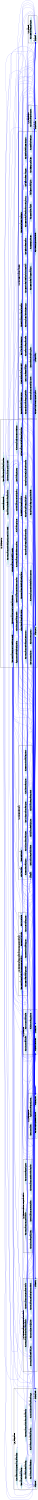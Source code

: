 /* ------------------------------------------------------------ */
/* created with bunch v3 */
/* Objective Function value = 1.617511520737328*/
/* ------------------------------------------------------------ */

digraph G {
size= "10,10";
rotate = 90;
subgraph cluster0 {
label = "(SS-L3):helper_EventFilter_create";
color = black;
style = bold;

"helper_EventFilter_createComponent"[label="helper_EventFilter_createComponent",shape=ellipse,color=lightblue,fontcolor=black,style=filled];
"package_core"[label="package_core",shape=ellipse,color=lightblue,fontcolor=black,style=filled];
"helper_EventFilter_create"[label="helper_EventFilter_create",shape=ellipse,color=lightblue,fontcolor=black,style=filled];
"helper_Commons_createBasicComponent"[label="helper_Commons_createBasicComponent",shape=ellipse,color=lightblue,fontcolor=black,style=filled];
"helper_Commons_createOperationProvidedRole"[label="helper_Commons_createOperationProvidedRole",shape=ellipse,color=lightblue,fontcolor=black,style=filled];
"helper_SinkCommunication_createComponent"[label="helper_SinkCommunication_createComponent",shape=ellipse,color=lightblue,fontcolor=black,style=filled];
"helper_SourceCommunication_createComponent"[label="helper_SourceCommunication_createComponent",shape=ellipse,color=lightblue,fontcolor=black,style=filled];
"helper_SinkPort_createComponent"[label="helper_SinkPort_createComponent",shape=ellipse,color=lightblue,fontcolor=black,style=filled];
"helper_SinkPort_create"[label="helper_SinkPort_create",shape=ellipse,color=lightblue,fontcolor=black,style=filled];
"helper_Commons_createOperationRequiredRole"[label="helper_Commons_createOperationRequiredRole",shape=ellipse,color=lightblue,fontcolor=black,style=filled];
"helper_EventDistribution_addSinkRequiredRole"[label="helper_EventDistribution_addSinkRequiredRole",shape=ellipse,color=lightblue,fontcolor=black,style=filled];
}
subgraph cluster1 {
label = "(SS-L3):package_composition";
color = black;
style = bold;

"helper_Commons_connect"[label="helper_Commons_connect",shape=ellipse,color=lightblue,fontcolor=black,style=filled];
"mapping_Commons_createAssemblyContext3"[label="mapping_Commons_createAssemblyContext3",shape=ellipse,color=lightblue,fontcolor=black,style=filled];
"package_composition"[label="package_composition",shape=ellipse,color=lightblue,fontcolor=black,style=filled];
"helper_Commons_getUniqueElementNameSuffix"[label="helper_Commons_getUniqueElementNameSuffix",shape=ellipse,color=lightblue,fontcolor=black,style=filled];
}
subgraph cluster2 {
label = "(SS-L3):package_repository";
color = black;
style = bold;

"entry_events2ClassicPCM_main"[label="entry_events2ClassicPCM_main",shape=ellipse,color=lightblue,fontcolor=black,style=filled];
"helper_events2ClassicPCM_removeEventModelElements"[label="helper_events2ClassicPCM_removeEventModelElements",shape=ellipse,color=lightblue,fontcolor=black,style=filled];
"helper_events2ClassicPCM_Finder_findAllEventChannelAllocations"[label="helper_events2ClassicPCM_Finder_findAllEventChannelAllocations",shape=ellipse,color=lightblue,fontcolor=black,style=filled];
"helper_events2ClassicPCM_Finder_findResourceContainer2"[label="helper_events2ClassicPCM_Finder_findResourceContainer2",shape=ellipse,color=lightblue,fontcolor=black,style=filled];
"helper_events2ClassicPCM_Finder_findAllAssemblyContextsWithSourceRoles"[label="helper_events2ClassicPCM_Finder_findAllAssemblyContextsWithSourceRoles",shape=ellipse,color=lightblue,fontcolor=black,style=filled];
"helper_events2ClassicPCM_Finder_findAllSourceRoles2"[label="helper_events2ClassicPCM_Finder_findAllSourceRoles2",shape=ellipse,color=lightblue,fontcolor=black,style=filled];
"helper_OperationSignatureRegistry_findOperationInterface2"[label="helper_OperationSignatureRegistry_findOperationInterface2",shape=ellipse,color=lightblue,fontcolor=black,style=filled];
"helper_OperationSignatureRegistry_findOperationInterface"[label="helper_OperationSignatureRegistry_findOperationInterface",shape=ellipse,color=lightblue,fontcolor=black,style=filled];
"helper_OperationSignatureRegistry_getCombinedIdentifier"[label="helper_OperationSignatureRegistry_getCombinedIdentifier",shape=ellipse,color=lightblue,fontcolor=black,style=filled];
"helper_Sink_connectComponent2"[label="helper_Sink_connectComponent2",shape=ellipse,color=lightblue,fontcolor=black,style=filled];
"helper_Sink_adoptAndConnect2"[label="helper_Sink_adoptAndConnect2",shape=ellipse,color=lightblue,fontcolor=black,style=filled];
"mapping_Sink_createSinkOperationProvidedRole"[label="mapping_Sink_createSinkOperationProvidedRole",shape=ellipse,color=lightblue,fontcolor=black,style=filled];
"helper_OperationSignatureRegistry_findSignature"[label="helper_OperationSignatureRegistry_findSignature",shape=ellipse,color=lightblue,fontcolor=black,style=filled];
"helper_SEFFUtil_switchToOperationSignature"[label="helper_SEFFUtil_switchToOperationSignature",shape=ellipse,color=lightblue,fontcolor=black,style=filled];
"helper_Sink_adoptAndConnect"[label="helper_Sink_adoptAndConnect",shape=ellipse,color=lightblue,fontcolor=black,style=filled];
"helper_Sink_connectComponent"[label="helper_Sink_connectComponent",shape=ellipse,color=lightblue,fontcolor=black,style=filled];
"helper_events2ClassicPCM_processSourceRoleChannelConnection"[label="helper_events2ClassicPCM_processSourceRoleChannelConnection",shape=ellipse,color=lightblue,fontcolor=black,style=filled];
"package_repository"[label="package_repository",shape=ellipse,color=lightblue,fontcolor=black,style=filled];
"mapping_Commons_createOperationRequiredRole2"[label="mapping_Commons_createOperationRequiredRole2",shape=ellipse,color=lightblue,fontcolor=black,style=filled];
"helper_events2ClassicPCM_processSourceRole"[label="helper_events2ClassicPCM_processSourceRole",shape=ellipse,color=lightblue,fontcolor=black,style=filled];
"helper_events2ClassicPCM_Finder_findAssemblyEventConnectors"[label="helper_events2ClassicPCM_Finder_findAssemblyEventConnectors",shape=ellipse,color=lightblue,fontcolor=black,style=filled];
"helper_events2ClassicPCM_Finder_findEventChannelSourceConnectors"[label="helper_events2ClassicPCM_Finder_findEventChannelSourceConnectors",shape=ellipse,color=lightblue,fontcolor=black,style=filled];
"helper_events2ClassicPCM_Finder_findResourceContainer"[label="helper_events2ClassicPCM_Finder_findResourceContainer",shape=ellipse,color=lightblue,fontcolor=black,style=filled];
"helper_events2ClassicPCM_Finder_findAllAssemblyAllocations"[label="helper_events2ClassicPCM_Finder_findAllAssemblyAllocations",shape=ellipse,color=lightblue,fontcolor=black,style=filled];
"helper_VariableUtil_completeVariableCharacterizations"[label="helper_VariableUtil_completeVariableCharacterizations",shape=ellipse,color=lightblue,fontcolor=black,style=filled];
"helper_VariableUtil_createDefaultVariableCharacterisation"[label="helper_VariableUtil_createDefaultVariableCharacterisation",shape=ellipse,color=lightblue,fontcolor=black,style=filled];
"helper_Commons_getOperationRequiredRole"[label="helper_Commons_getOperationRequiredRole",shape=ellipse,color=lightblue,fontcolor=black,style=filled];
"helper_events2ClassicPCM_processSourceRoleDirectConnection"[label="helper_events2ClassicPCM_processSourceRoleDirectConnection",shape=ellipse,color=lightblue,fontcolor=black,style=filled];
"helper_events2ClassicPCM_Finder_findAllocation2"[label="helper_events2ClassicPCM_Finder_findAllocation2",shape=ellipse,color=lightblue,fontcolor=black,style=filled];
}
subgraph cluster3 {
label = "(SS-L3):package_seff";
color = black;
style = bold;

"helper_SEFFUtil_createEmptyBranchAction"[label="helper_SEFFUtil_createEmptyBranchAction",shape=ellipse,color=lightblue,fontcolor=black,style=filled];
"package_seff"[label="package_seff",shape=ellipse,color=lightblue,fontcolor=black,style=filled];
}
subgraph cluster4 {
label = "(SS-L3):helper_events2ClassicPCM_setupCentralMiddleware";
color = black;
style = bold;

"helper_Commons_createAssemblyContext2"[label="helper_Commons_createAssemblyContext2",shape=ellipse,color=lightblue,fontcolor=black,style=filled];
"helper_Commons_createAssemblyContext"[label="helper_Commons_createAssemblyContext",shape=ellipse,color=lightblue,fontcolor=black,style=filled];
"helper_events2ClassicPCM_setupCentralMiddleware"[label="helper_events2ClassicPCM_setupCentralMiddleware",shape=ellipse,color=lightblue,fontcolor=black,style=filled];
"helper_events2ClassicPCM_Finder_findAllocation"[label="helper_events2ClassicPCM_Finder_findAllocation",shape=ellipse,color=lightblue,fontcolor=black,style=filled];
"helper_events2ClassicPCM_Finder_findMiddlewareContainer"[label="helper_events2ClassicPCM_Finder_findMiddlewareContainer",shape=ellipse,color=lightblue,fontcolor=black,style=filled];
}
subgraph cluster5 {
label = "(SS-L3):helper_SEFFUtil_createForwardingSEFF";
color = black;
style = bold;

"helper_EventChannelMiddlewareRegistry_find"[label="helper_EventChannelMiddlewareRegistry_find",shape=ellipse,color=lightblue,fontcolor=black,style=filled];
"helper_EventChannelMiddlewareRegistry_register"[label="helper_EventChannelMiddlewareRegistry_register",shape=ellipse,color=lightblue,fontcolor=black,style=filled];
"helper_EventChannelMiddlewareRegistry_getIdentifier"[label="helper_EventChannelMiddlewareRegistry_getIdentifier",shape=ellipse,color=lightblue,fontcolor=black,style=filled];
"helper_events2ClassicPCM_Finder_findAllSourceRoles"[label="helper_events2ClassicPCM_Finder_findAllSourceRoles",shape=ellipse,color=lightblue,fontcolor=black,style=filled];
"helper_events2ClassicPCM_Finder_findAllEventGroups"[label="helper_events2ClassicPCM_Finder_findAllEventGroups",shape=ellipse,color=lightblue,fontcolor=black,style=filled];
"helper_SEFFUtil_createForwardingExternalCallAction"[label="helper_SEFFUtil_createForwardingExternalCallAction",shape=ellipse,color=lightblue,fontcolor=black,style=filled];
"helper_SEFFUtil_createForkBehaviour"[label="helper_SEFFUtil_createForkBehaviour",shape=ellipse,color=lightblue,fontcolor=black,style=filled];
"helper_InterfaceUtil_createOperationInterface"[label="helper_InterfaceUtil_createOperationInterface",shape=ellipse,color=lightblue,fontcolor=black,style=filled];
"helper_events2ClassicPCM_createOperationInterfaces"[label="helper_events2ClassicPCM_createOperationInterfaces",shape=ellipse,color=lightblue,fontcolor=black,style=filled];
"helper_InterfaceUtil_createOperationSignature"[label="helper_InterfaceUtil_createOperationSignature",shape=ellipse,color=lightblue,fontcolor=black,style=filled];
"package_reliability"[label="package_reliability",shape=ellipse,color=lightblue,fontcolor=black,style=filled];
"helper_OperationSignatureRegistry_registerSignature"[label="helper_OperationSignatureRegistry_registerSignature",shape=ellipse,color=lightblue,fontcolor=black,style=filled];
"helper_SEFFRegistry_findSEFF"[label="helper_SEFFRegistry_findSEFF",shape=ellipse,color=lightblue,fontcolor=black,style=filled];
"helper_SEFFRegistry_getCombinedIdentifier"[label="helper_SEFFRegistry_getCombinedIdentifier",shape=ellipse,color=lightblue,fontcolor=black,style=filled];
"helper_SEFFUtil_createBasicSEFFWithForkAction"[label="helper_SEFFUtil_createBasicSEFFWithForkAction",shape=ellipse,color=lightblue,fontcolor=black,style=filled];
"helper_SEFFUtil_createForkAction"[label="helper_SEFFUtil_createForkAction",shape=ellipse,color=lightblue,fontcolor=black,style=filled];
"helper_Source_transformEmitEventActions"[label="helper_Source_transformEmitEventActions",shape=ellipse,color=lightblue,fontcolor=black,style=filled];
"helper_Source_createExternalCallAction"[label="helper_Source_createExternalCallAction",shape=ellipse,color=lightblue,fontcolor=black,style=filled];
"helper_SEFFUtil_createGuardedBranchTransitionWithOnlyStartToStop"[label="helper_SEFFUtil_createGuardedBranchTransitionWithOnlyStartToStop",shape=ellipse,color=lightblue,fontcolor=black,style=filled];
"helper_SEFFUtil_createSEFFWithBranchAction"[label="helper_SEFFUtil_createSEFFWithBranchAction",shape=ellipse,color=lightblue,fontcolor=black,style=filled];
"helper_SEFFUtil_createStopAction"[label="helper_SEFFUtil_createStopAction",shape=ellipse,color=lightblue,fontcolor=black,style=filled];
"helper_SEFFUtil_createGuardedBranchTransitionWithExternalCall"[label="helper_SEFFUtil_createGuardedBranchTransitionWithExternalCall",shape=ellipse,color=lightblue,fontcolor=black,style=filled];
"helper_SEFFUtil_createStartAction"[label="helper_SEFFUtil_createStartAction",shape=ellipse,color=lightblue,fontcolor=black,style=filled];
"helper_SEFFUtil_createForwardingSEFF"[label="helper_SEFFUtil_createForwardingSEFF",shape=ellipse,color=lightblue,fontcolor=black,style=filled];
"helper_SEFFRegistry_registerSEFF"[label="helper_SEFFRegistry_registerSEFF",shape=ellipse,color=lightblue,fontcolor=black,style=filled];
}
subgraph cluster6 {
label = "(SS-L3):package_allocation";
color = black;
style = bold;

"helper_Commons_createAllocationContext"[label="helper_Commons_createAllocationContext",shape=ellipse,color=lightblue,fontcolor=black,style=filled];
"package_allocation"[label="package_allocation",shape=ellipse,color=lightblue,fontcolor=black,style=filled];
}
subgraph cluster7 {
label = "(SS-L3):helper_events2ClassicPCM_setupEventChannelMiddleware";
color = black;
style = bold;

"helper_events2ClassicPCM_Transformation_weaveInMiddleware"[label="helper_events2ClassicPCM_Transformation_weaveInMiddleware",shape=ellipse,color=lightblue,fontcolor=black,style=filled];
"helper_Commons_getProvidingComponent"[label="helper_Commons_getProvidingComponent",shape=ellipse,color=lightblue,fontcolor=black,style=filled];
"package_entity"[label="package_entity",shape=ellipse,color=lightblue,fontcolor=black,style=filled];
"helper_events2ClassicPCM_setupEventChannelMiddleware"[label="helper_events2ClassicPCM_setupEventChannelMiddleware",shape=ellipse,color=lightblue,fontcolor=black,style=filled];
"helper_events2ClassicPCM_Finder_findSystem"[label="helper_events2ClassicPCM_Finder_findSystem",shape=ellipse,color=lightblue,fontcolor=black,style=filled];
"helper_events2ClassicPCM_Finder_findOperationProvidedRole"[label="helper_events2ClassicPCM_Finder_findOperationProvidedRole",shape=ellipse,color=lightblue,fontcolor=black,style=filled];
}
subgraph cluster8 {
label = "(SS-L3):package_parameter";
color = black;
style = bold;

"helper_events2ClassicPCM_Transformation_createVariableUsage"[label="helper_events2ClassicPCM_Transformation_createVariableUsage",shape=ellipse,color=lightblue,fontcolor=black,style=filled];
"helper_Commons_getListOfVariableCharacterisationTypes"[label="helper_Commons_getListOfVariableCharacterisationTypes",shape=ellipse,color=lightblue,fontcolor=black,style=filled];
"helper_VariableUtil_createVariableUsage2"[label="helper_VariableUtil_createVariableUsage2",shape=ellipse,color=lightblue,fontcolor=black,style=filled];
"package_parameter"[label="package_parameter",shape=ellipse,color=lightblue,fontcolor=black,style=filled];
"helper_VariableUtil_createVariableCharacterisation"[label="helper_VariableUtil_createVariableCharacterisation",shape=ellipse,color=lightblue,fontcolor=black,style=filled];
"helper_VariableUtil_buildCompleteForwardingVariableUsageSet"[label="helper_VariableUtil_buildCompleteForwardingVariableUsageSet",shape=ellipse,color=lightblue,fontcolor=black,style=filled];
"helper_VariableUtil_createVariableUsage"[label="helper_VariableUtil_createVariableUsage",shape=ellipse,color=lightblue,fontcolor=black,style=filled];
"helper_VariableUtil_createVariableReference"[label="helper_VariableUtil_createVariableReference",shape=ellipse,color=lightblue,fontcolor=black,style=filled];
"package_stoex"[label="package_stoex",shape=ellipse,color=lightblue,fontcolor=black,style=filled];
}
subgraph cluster9 {
label = "(SS-L3):helper_events2ClassicPCM_Transformation_connectComponentToMiddleware";
color = black;
style = bold;

"helper_SEFFUtil_addExternalCallActionToSeff"[label="helper_SEFFUtil_addExternalCallActionToSeff",shape=ellipse,color=lightblue,fontcolor=black,style=filled];
"helper_events2ClassicPCM_Transformation_connectComponentToMiddleware"[label="helper_events2ClassicPCM_Transformation_connectComponentToMiddleware",shape=ellipse,color=lightblue,fontcolor=black,style=filled];
"helper_SourcePort_create"[label="helper_SourcePort_create",shape=ellipse,color=lightblue,fontcolor=black,style=filled];
"helper_SourcePort_createComponent"[label="helper_SourcePort_createComponent",shape=ellipse,color=lightblue,fontcolor=black,style=filled];
"helper_EventDistribution_create"[label="helper_EventDistribution_create",shape=ellipse,color=lightblue,fontcolor=black,style=filled];
"helper_EventDistribution_createComponent"[label="helper_EventDistribution_createComponent",shape=ellipse,color=lightblue,fontcolor=black,style=filled];
}
subgraph cluster10 {
label = "(SS-L3):package_system";
color = black;
style = bold;

"helper_SinkCommunication_create"[label="helper_SinkCommunication_create",shape=ellipse,color=lightblue,fontcolor=black,style=filled];
"package_system"[label="package_system",shape=ellipse,color=lightblue,fontcolor=black,style=filled];
"package_resourceenvironment"[label="package_resourceenvironment",shape=ellipse,color=lightblue,fontcolor=black,style=filled];
"helper_SourceCommunication_create"[label="helper_SourceCommunication_create",shape=ellipse,color=lightblue,fontcolor=black,style=filled];
"helper_Commons_deployAndConnect"[label="helper_Commons_deployAndConnect",shape=ellipse,color=lightblue,fontcolor=black,style=filled];
}
"helper_EventFilter_create" -> "package_core" [color=blue,font=6];
"helper_EventFilter_create" -> "helper_EventFilter_createComponent" [color=blue,font=6];
"helper_EventFilter_create" -> "package_repository" [color=blue,font=6];
"helper_EventFilter_create" -> "package_composition" [color=blue,font=6];
"helper_EventFilter_create" -> "package_allocation" [color=blue,font=6];
"helper_EventFilter_create" -> "package_system" [color=blue,font=6];
"helper_EventFilter_create" -> "package_resourceenvironment" [color=blue,font=6];
"helper_EventFilter_create" -> "helper_Commons_deployAndConnect" [color=blue,font=6];
"helper_EventDistribution_addSinkRequiredRole" -> "package_seff" [color=blue,font=6];
"helper_EventDistribution_addSinkRequiredRole" -> "helper_Commons_createOperationRequiredRole" [color=blue,font=6];
"helper_EventDistribution_addSinkRequiredRole" -> "helper_Commons_getUniqueElementNameSuffix" [color=blue,font=6];
"helper_EventDistribution_addSinkRequiredRole" -> "helper_SEFFUtil_createForkBehaviour" [color=blue,font=6];
"helper_EventDistribution_addSinkRequiredRole" -> "package_composition" [color=blue,font=6];
"helper_EventDistribution_addSinkRequiredRole" -> "package_repository" [color=blue,font=6];
"helper_events2ClassicPCM_Finder_findResourceContainer2" -> "package_composition" [color=blue,font=6];
"helper_events2ClassicPCM_Finder_findResourceContainer2" -> "package_allocation" [color=blue,font=6];
"helper_events2ClassicPCM_Finder_findResourceContainer2" -> "package_resourceenvironment" [color=blue,font=6];
"helper_events2ClassicPCM_Finder_findResourceContainer2" -> "helper_events2ClassicPCM_Finder_findAllEventChannelAllocations" [color=blue,font=6];
"helper_Commons_createAssemblyContext" -> "package_repository" [color=blue,font=6];
"helper_Commons_createAssemblyContext" -> "package_composition" [color=blue,font=6];
"helper_Commons_createAssemblyContext" -> "package_allocation" [color=blue,font=6];
"helper_Commons_createAssemblyContext" -> "package_system" [color=blue,font=6];
"helper_Commons_createAssemblyContext" -> "helper_Commons_createAssemblyContext2" [color=blue,font=6];
"helper_Commons_createAssemblyContext" -> "package_resourceenvironment" [color=blue,font=6];
"helper_Commons_createAssemblyContext" -> "package_parameter" [color=blue,font=6];
"helper_SEFFUtil_createSEFFWithBranchAction" -> "package_seff" [color=blue,font=6];
"helper_SEFFUtil_createSEFFWithBranchAction" -> "helper_SEFFUtil_createStopAction" [color=blue,font=6];
"helper_SEFFUtil_createSEFFWithBranchAction" -> "package_core" [color=blue,font=6];
"helper_SEFFUtil_createSEFFWithBranchAction" -> "helper_SEFFUtil_createGuardedBranchTransitionWithExternalCall" [color=blue,font=6];
"helper_SEFFUtil_createSEFFWithBranchAction" -> "package_repository" [color=blue,font=6];
"helper_SEFFUtil_createSEFFWithBranchAction" -> "helper_SEFFUtil_createStartAction" [color=blue,font=6];
"helper_SEFFUtil_createSEFFWithBranchAction" -> "helper_SEFFUtil_createEmptyBranchAction" [color=blue,font=6];
"helper_SEFFUtil_createSEFFWithBranchAction" -> "helper_SEFFUtil_createGuardedBranchTransitionWithOnlyStartToStop" [color=blue,font=6];
"helper_SEFFUtil_createSEFFWithBranchAction" -> "helper_SEFFRegistry_registerSEFF" [color=blue,font=6];
"helper_events2ClassicPCM_setupCentralMiddleware" -> "package_resourceenvironment" [color=blue,font=6];
"helper_events2ClassicPCM_setupCentralMiddleware" -> "helper_events2ClassicPCM_Finder_findMiddlewareContainer" [color=blue,font=6];
"helper_events2ClassicPCM_setupCentralMiddleware" -> "package_allocation" [color=blue,font=6];
"helper_events2ClassicPCM_setupCentralMiddleware" -> "helper_Commons_getProvidingComponent" [color=blue,font=6];
"helper_events2ClassicPCM_setupCentralMiddleware" -> "helper_Commons_createAssemblyContext2" [color=blue,font=6];
"helper_events2ClassicPCM_setupCentralMiddleware" -> "package_system" [color=blue,font=6];
"helper_events2ClassicPCM_setupCentralMiddleware" -> "package_repository" [color=blue,font=6];
"helper_events2ClassicPCM_setupCentralMiddleware" -> "helper_events2ClassicPCM_Finder_findSystem" [color=blue,font=6];
"helper_events2ClassicPCM_setupCentralMiddleware" -> "package_composition" [color=blue,font=6];
"helper_events2ClassicPCM_setupCentralMiddleware" -> "helper_events2ClassicPCM_Finder_findOperationProvidedRole" [color=blue,font=6];
"helper_events2ClassicPCM_setupCentralMiddleware" -> "helper_events2ClassicPCM_Finder_findAllocation" [color=blue,font=6];
"helper_events2ClassicPCM_setupEventChannelMiddleware" -> "package_resourceenvironment" [color=blue,font=6];
"helper_events2ClassicPCM_setupEventChannelMiddleware" -> "package_allocation" [color=blue,font=6];
"helper_events2ClassicPCM_setupEventChannelMiddleware" -> "helper_Commons_getProvidingComponent" [color=blue,font=6];
"helper_events2ClassicPCM_setupEventChannelMiddleware" -> "helper_Commons_createAssemblyContext2" [color=blue,font=6];
"helper_events2ClassicPCM_setupEventChannelMiddleware" -> "package_system" [color=blue,font=6];
"helper_events2ClassicPCM_setupEventChannelMiddleware" -> "package_repository" [color=blue,font=6];
"helper_events2ClassicPCM_setupEventChannelMiddleware" -> "helper_events2ClassicPCM_Finder_findSystem" [color=blue,font=6];
"helper_events2ClassicPCM_setupEventChannelMiddleware" -> "helper_events2ClassicPCM_Finder_findOperationProvidedRole" [color=blue,font=6];
"helper_events2ClassicPCM_setupEventChannelMiddleware" -> "package_composition" [color=blue,font=6];
"helper_events2ClassicPCM_setupEventChannelMiddleware" -> "helper_EventChannelMiddlewareRegistry_register" [color=blue,font=6];
"helper_events2ClassicPCM_setupEventChannelMiddleware" -> "helper_events2ClassicPCM_Finder_findAllocation" [color=blue,font=6];
"helper_Commons_getOperationRequiredRole" -> "package_repository" [color=blue,font=6];
"helper_Commons_getOperationRequiredRole" -> "package_composition" [color=blue,font=6];
"helper_SEFFRegistry_getCombinedIdentifier" -> "package_repository" [color=blue,font=6];
"helper_events2ClassicPCM_Finder_findAssemblyEventConnectors" -> "package_composition" [color=blue,font=6];
"helper_events2ClassicPCM_Finder_findAssemblyEventConnectors" -> "package_repository" [color=blue,font=6];
"helper_events2ClassicPCM_Finder_findAssemblyEventConnectors" -> "package_allocation" [color=blue,font=6];
"helper_events2ClassicPCM_Finder_findAssemblyEventConnectors" -> "package_system" [color=blue,font=6];
"helper_events2ClassicPCM_Finder_findMiddlewareContainer" -> "package_allocation" [color=blue,font=6];
"helper_events2ClassicPCM_Finder_findMiddlewareContainer" -> "package_resourceenvironment" [color=blue,font=6];
"helper_events2ClassicPCM_Finder_findAllocation2" -> "package_composition" [color=blue,font=6];
"helper_events2ClassicPCM_Finder_findAllocation2" -> "package_allocation" [color=blue,font=6];
"helper_SinkPort_create" -> "package_repository" [color=blue,font=6];
"helper_SinkPort_create" -> "package_composition" [color=blue,font=6];
"helper_SinkPort_create" -> "package_allocation" [color=blue,font=6];
"helper_SinkPort_create" -> "package_system" [color=blue,font=6];
"helper_SinkPort_create" -> "package_resourceenvironment" [color=blue,font=6];
"helper_SinkPort_create" -> "helper_SinkPort_createComponent" [color=blue,font=6];
"helper_SinkPort_create" -> "helper_Commons_deployAndConnect" [color=blue,font=6];
"helper_events2ClassicPCM_Transformation_createVariableUsage" -> "helper_Commons_getListOfVariableCharacterisationTypes" [color=blue,font=6];
"helper_events2ClassicPCM_Transformation_createVariableUsage" -> "package_seff" [color=blue,font=6];
"helper_events2ClassicPCM_Transformation_createVariableUsage" -> "package_repository" [color=blue,font=6];
"helper_events2ClassicPCM_Transformation_createVariableUsage" -> "helper_VariableUtil_createVariableCharacterisation" [color=blue,font=6];
"helper_events2ClassicPCM_Transformation_createVariableUsage" -> "helper_VariableUtil_createVariableReference" [color=blue,font=6];
"helper_events2ClassicPCM_Transformation_createVariableUsage" -> "package_stoex" [color=blue,font=6];
"helper_events2ClassicPCM_Transformation_createVariableUsage" -> "package_parameter" [color=blue,font=6];
"mapping_Sink_createSinkOperationProvidedRole" -> "helper_Commons_getUniqueElementNameSuffix" [color=blue,font=6];
"mapping_Sink_createSinkOperationProvidedRole" -> "package_repository" [color=blue,font=6];
"mapping_Sink_createSinkOperationProvidedRole" -> "package_entity" [color=blue,font=6];
"helper_SourcePort_create" -> "helper_SourcePort_createComponent" [color=blue,font=6];
"helper_SourcePort_create" -> "package_repository" [color=blue,font=6];
"helper_SourcePort_create" -> "package_composition" [color=blue,font=6];
"helper_SourcePort_create" -> "package_allocation" [color=blue,font=6];
"helper_SourcePort_create" -> "package_system" [color=blue,font=6];
"helper_SourcePort_create" -> "package_resourceenvironment" [color=blue,font=6];
"helper_SourcePort_create" -> "helper_Commons_deployAndConnect" [color=blue,font=6];
"helper_SEFFRegistry_registerSEFF" -> "package_seff" [color=blue,font=6];
"helper_SEFFRegistry_registerSEFF" -> "package_repository" [color=blue,font=6];
"helper_SEFFRegistry_registerSEFF" -> "helper_SEFFRegistry_getCombinedIdentifier" [color=blue,font=6];
"helper_Commons_createOperationRequiredRole" -> "package_repository" [color=blue,font=6];
"helper_Commons_createOperationRequiredRole" -> "package_entity" [color=blue,font=6];
"helper_VariableUtil_completeVariableCharacterizations" -> "helper_Commons_getListOfVariableCharacterisationTypes" [color=blue,font=6];
"helper_VariableUtil_completeVariableCharacterizations" -> "helper_VariableUtil_createDefaultVariableCharacterisation" [color=blue,font=6];
"helper_VariableUtil_completeVariableCharacterizations" -> "package_parameter" [color=blue,font=6];
"helper_Sink_connectComponent" -> "helper_Commons_getUniqueElementNameSuffix" [color=blue,font=6];
"helper_Sink_connectComponent" -> "package_composition" [color=blue,font=6];
"helper_Sink_connectComponent" -> "package_repository" [color=blue,font=6];
"helper_Sink_connectComponent" -> "package_system" [color=blue,font=6];
"helper_OperationSignatureRegistry_registerSignature" -> "helper_OperationSignatureRegistry_getCombinedIdentifier" [color=blue,font=6];
"helper_OperationSignatureRegistry_registerSignature" -> "package_repository" [color=blue,font=6];
"helper_VariableUtil_buildCompleteForwardingVariableUsageSet" -> "helper_VariableUtil_createVariableUsage" [color=blue,font=6];
"helper_VariableUtil_buildCompleteForwardingVariableUsageSet" -> "package_repository" [color=blue,font=6];
"helper_VariableUtil_buildCompleteForwardingVariableUsageSet" -> "package_parameter" [color=blue,font=6];
"helper_events2ClassicPCM_Finder_findAllEventChannelAllocations" -> "package_composition" [color=blue,font=6];
"helper_events2ClassicPCM_Finder_findAllEventChannelAllocations" -> "package_allocation" [color=blue,font=6];
"helper_OperationSignatureRegistry_getCombinedIdentifier" -> "package_repository" [color=blue,font=6];
"helper_EventDistribution_create" -> "package_repository" [color=blue,font=6];
"helper_EventDistribution_create" -> "package_composition" [color=blue,font=6];
"helper_EventDistribution_create" -> "package_allocation" [color=blue,font=6];
"helper_EventDistribution_create" -> "package_system" [color=blue,font=6];
"helper_EventDistribution_create" -> "helper_EventDistribution_createComponent" [color=blue,font=6];
"helper_EventDistribution_create" -> "package_resourceenvironment" [color=blue,font=6];
"helper_EventDistribution_create" -> "helper_Commons_deployAndConnect" [color=blue,font=6];
"helper_Sink_adoptAndConnect2" -> "mapping_Sink_createSinkOperationProvidedRole" [color=blue,font=6];
"helper_Sink_adoptAndConnect2" -> "package_seff" [color=blue,font=6];
"helper_Sink_adoptAndConnect2" -> "helper_Sink_connectComponent2" [color=blue,font=6];
"helper_Sink_adoptAndConnect2" -> "package_repository" [color=blue,font=6];
"helper_Sink_adoptAndConnect2" -> "package_composition" [color=blue,font=6];
"helper_Sink_adoptAndConnect2" -> "package_system" [color=blue,font=6];
"helper_Sink_adoptAndConnect2" -> "helper_OperationSignatureRegistry_findOperationInterface2" [color=blue,font=6];
"helper_Sink_adoptAndConnect2" -> "helper_SEFFUtil_switchToOperationSignature" [color=blue,font=6];
"helper_events2ClassicPCM_Finder_findSystem" -> "package_system" [color=blue,font=6];
"helper_events2ClassicPCM_Finder_findSystem" -> "package_allocation" [color=blue,font=6];
"helper_OperationSignatureRegistry_findOperationInterface2" -> "helper_OperationSignatureRegistry_getCombinedIdentifier" [color=blue,font=6];
"helper_OperationSignatureRegistry_findOperationInterface2" -> "package_repository" [color=blue,font=6];
"helper_EventFilter_createComponent" -> "helper_Commons_createBasicComponent" [color=blue,font=6];
"helper_EventFilter_createComponent" -> "helper_Commons_createOperationRequiredRole" [color=blue,font=6];
"helper_EventFilter_createComponent" -> "package_seff" [color=blue,font=6];
"helper_EventFilter_createComponent" -> "package_core" [color=blue,font=6];
"helper_EventFilter_createComponent" -> "helper_Commons_getUniqueElementNameSuffix" [color=blue,font=6];
"helper_EventFilter_createComponent" -> "package_repository" [color=blue,font=6];
"helper_EventFilter_createComponent" -> "helper_Commons_createOperationProvidedRole" [color=blue,font=6];
"helper_EventFilter_createComponent" -> "helper_SEFFUtil_createSEFFWithBranchAction" [color=blue,font=6];
"helper_VariableUtil_createVariableUsage2" -> "helper_Commons_getListOfVariableCharacterisationTypes" [color=blue,font=6];
"helper_VariableUtil_createVariableUsage2" -> "package_repository" [color=blue,font=6];
"helper_VariableUtil_createVariableUsage2" -> "helper_VariableUtil_createVariableCharacterisation" [color=blue,font=6];
"helper_VariableUtil_createVariableUsage2" -> "helper_VariableUtil_createVariableReference" [color=blue,font=6];
"helper_VariableUtil_createVariableUsage2" -> "package_stoex" [color=blue,font=6];
"helper_VariableUtil_createVariableUsage2" -> "package_parameter" [color=blue,font=6];
"helper_SEFFUtil_createStartAction" -> "package_seff" [color=blue,font=6];
"helper_InterfaceUtil_createOperationInterface" -> "package_repository" [color=blue,font=6];
"helper_InterfaceUtil_createOperationInterface" -> "helper_InterfaceUtil_createOperationSignature" [color=blue,font=6];
"helper_SourceCommunication_create" -> "package_repository" [color=blue,font=6];
"helper_SourceCommunication_create" -> "package_composition" [color=blue,font=6];
"helper_SourceCommunication_create" -> "package_allocation" [color=blue,font=6];
"helper_SourceCommunication_create" -> "package_system" [color=blue,font=6];
"helper_SourceCommunication_create" -> "package_resourceenvironment" [color=blue,font=6];
"helper_SourceCommunication_create" -> "helper_SourceCommunication_createComponent" [color=blue,font=6];
"helper_SourceCommunication_create" -> "helper_Commons_deployAndConnect" [color=blue,font=6];
"helper_SEFFUtil_createEmptyBranchAction" -> "package_seff" [color=blue,font=6];
"helper_events2ClassicPCM_Finder_findAllSourceRoles2" -> "package_repository" [color=blue,font=6];
"helper_events2ClassicPCM_Finder_findAllSourceRoles2" -> "package_composition" [color=blue,font=6];
"helper_events2ClassicPCM_processSourceRoleChannelConnection" -> "helper_OperationSignatureRegistry_findOperationInterface" [color=blue,font=6];
"helper_events2ClassicPCM_processSourceRoleChannelConnection" -> "mapping_Commons_createOperationRequiredRole2" [color=blue,font=6];
"helper_events2ClassicPCM_processSourceRoleChannelConnection" -> "package_system" [color=blue,font=6];
"helper_events2ClassicPCM_processSourceRoleChannelConnection" -> "package_seff" [color=blue,font=6];
"helper_events2ClassicPCM_processSourceRoleChannelConnection" -> "package_composition" [color=blue,font=6];
"helper_events2ClassicPCM_processSourceRoleChannelConnection" -> "package_core" [color=blue,font=6];
"helper_events2ClassicPCM_processSourceRoleChannelConnection" -> "helper_Sink_adoptAndConnect2" [color=blue,font=6];
"helper_events2ClassicPCM_processSourceRoleChannelConnection" -> "helper_SourcePort_create" [color=blue,font=6];
"helper_events2ClassicPCM_processSourceRoleChannelConnection" -> "helper_events2ClassicPCM_Finder_findResourceContainer2" [color=blue,font=6];
"helper_events2ClassicPCM_processSourceRoleChannelConnection" -> "helper_EventDistribution_create" [color=blue,font=6];
"helper_events2ClassicPCM_processSourceRoleChannelConnection" -> "helper_events2ClassicPCM_Finder_findAllocation2" [color=blue,font=6];
"helper_events2ClassicPCM_processSourceRoleChannelConnection" -> "helper_events2ClassicPCM_Transformation_weaveInMiddleware" [color=blue,font=6];
"helper_events2ClassicPCM_processSourceRoleChannelConnection" -> "helper_events2ClassicPCM_Finder_findResourceContainer" [color=blue,font=6];
"helper_events2ClassicPCM_processSourceRoleChannelConnection" -> "helper_EventChannelMiddlewareRegistry_find" [color=blue,font=6];
"helper_events2ClassicPCM_processSourceRoleChannelConnection" -> "helper_SinkPort_create" [color=blue,font=6];
"helper_events2ClassicPCM_processSourceRoleChannelConnection" -> "package_allocation" [color=blue,font=6];
"helper_events2ClassicPCM_processSourceRoleChannelConnection" -> "helper_EventFilter_create" [color=blue,font=6];
"helper_events2ClassicPCM_processSourceRoleChannelConnection" -> "helper_SinkCommunication_create" [color=blue,font=6];
"helper_events2ClassicPCM_processSourceRoleChannelConnection" -> "package_resourceenvironment" [color=blue,font=6];
"helper_events2ClassicPCM_processSourceRoleChannelConnection" -> "helper_Commons_getOperationRequiredRole" [color=blue,font=6];
"helper_events2ClassicPCM_processSourceRoleChannelConnection" -> "package_repository" [color=blue,font=6];
"helper_events2ClassicPCM_processSourceRoleChannelConnection" -> "helper_SourceCommunication_create" [color=blue,font=6];
"helper_events2ClassicPCM_processSourceRoleChannelConnection" -> "helper_EventDistribution_addSinkRequiredRole" [color=blue,font=6];
"helper_events2ClassicPCM_processSourceRoleChannelConnection" -> "helper_Source_transformEmitEventActions" [color=blue,font=6];
"helper_events2ClassicPCM_processSourceRoleChannelConnection" -> "helper_events2ClassicPCM_Finder_findSystem" [color=blue,font=6];
"helper_SEFFRegistry_findSEFF" -> "package_seff" [color=blue,font=6];
"helper_SEFFRegistry_findSEFF" -> "package_repository" [color=blue,font=6];
"helper_SEFFRegistry_findSEFF" -> "helper_SEFFRegistry_getCombinedIdentifier" [color=blue,font=6];
"helper_VariableUtil_createVariableUsage" -> "package_repository" [color=blue,font=6];
"helper_VariableUtil_createVariableUsage" -> "helper_VariableUtil_createVariableUsage2" [color=blue,font=6];
"helper_VariableUtil_createVariableUsage" -> "package_parameter" [color=blue,font=6];
"helper_EventChannelMiddlewareRegistry_getIdentifier" -> "package_composition" [color=blue,font=6];
"helper_events2ClassicPCM_Finder_findAllEventGroups" -> "helper_events2ClassicPCM_Finder_findAllSourceRoles" [color=blue,font=6];
"helper_events2ClassicPCM_Finder_findAllEventGroups" -> "package_repository" [color=blue,font=6];
"helper_events2ClassicPCM_Finder_findAllEventGroups" -> "package_allocation" [color=blue,font=6];
"helper_events2ClassicPCM_Finder_findAllSourceRoles" -> "package_repository" [color=blue,font=6];
"helper_events2ClassicPCM_Finder_findAllSourceRoles" -> "package_composition" [color=blue,font=6];
"helper_events2ClassicPCM_Finder_findAllSourceRoles" -> "package_allocation" [color=blue,font=6];
"helper_SEFFUtil_createStopAction" -> "package_seff" [color=blue,font=6];
"helper_SEFFUtil_createGuardedBranchTransitionWithOnlyStartToStop" -> "helper_SEFFUtil_createStartAction" [color=blue,font=6];
"helper_SEFFUtil_createGuardedBranchTransitionWithOnlyStartToStop" -> "package_seff" [color=blue,font=6];
"helper_SEFFUtil_createGuardedBranchTransitionWithOnlyStartToStop" -> "package_core" [color=blue,font=6];
"helper_SEFFUtil_createGuardedBranchTransitionWithOnlyStartToStop" -> "helper_SEFFUtil_createStopAction" [color=blue,font=6];
"helper_events2ClassicPCM_Transformation_weaveInMiddleware" -> "package_resourceenvironment" [color=blue,font=6];
"helper_events2ClassicPCM_Transformation_weaveInMiddleware" -> "package_allocation" [color=blue,font=6];
"helper_events2ClassicPCM_Transformation_weaveInMiddleware" -> "helper_Commons_getProvidingComponent" [color=blue,font=6];
"helper_events2ClassicPCM_Transformation_weaveInMiddleware" -> "package_system" [color=blue,font=6];
"helper_events2ClassicPCM_Transformation_weaveInMiddleware" -> "package_entity" [color=blue,font=6];
"helper_events2ClassicPCM_Transformation_weaveInMiddleware" -> "package_repository" [color=blue,font=6];
"helper_events2ClassicPCM_Transformation_weaveInMiddleware" -> "helper_events2ClassicPCM_Transformation_connectComponentToMiddleware" [color=blue,font=6];
"helper_events2ClassicPCM_Transformation_weaveInMiddleware" -> "helper_events2ClassicPCM_Finder_findOperationProvidedRole" [color=blue,font=6];
"helper_events2ClassicPCM_Transformation_weaveInMiddleware" -> "package_composition" [color=blue,font=6];
"helper_events2ClassicPCM_Transformation_weaveInMiddleware" -> "mapping_Commons_createAssemblyContext3" [color=blue,font=6];
"helper_events2ClassicPCM_processSourceRoleDirectConnection" -> "helper_OperationSignatureRegistry_findOperationInterface" [color=blue,font=6];
"helper_events2ClassicPCM_processSourceRoleDirectConnection" -> "mapping_Commons_createOperationRequiredRole2" [color=blue,font=6];
"helper_events2ClassicPCM_processSourceRoleDirectConnection" -> "package_system" [color=blue,font=6];
"helper_events2ClassicPCM_processSourceRoleDirectConnection" -> "package_seff" [color=blue,font=6];
"helper_events2ClassicPCM_processSourceRoleDirectConnection" -> "package_composition" [color=blue,font=6];
"helper_events2ClassicPCM_processSourceRoleDirectConnection" -> "helper_events2ClassicPCM_Finder_findMiddlewareContainer" [color=blue,font=6];
"helper_events2ClassicPCM_processSourceRoleDirectConnection" -> "package_core" [color=blue,font=6];
"helper_events2ClassicPCM_processSourceRoleDirectConnection" -> "helper_SourcePort_create" [color=blue,font=6];
"helper_events2ClassicPCM_processSourceRoleDirectConnection" -> "helper_EventDistribution_create" [color=blue,font=6];
"helper_events2ClassicPCM_processSourceRoleDirectConnection" -> "helper_events2ClassicPCM_Finder_findAllocation2" [color=blue,font=6];
"helper_events2ClassicPCM_processSourceRoleDirectConnection" -> "helper_events2ClassicPCM_Transformation_weaveInMiddleware" [color=blue,font=6];
"helper_events2ClassicPCM_processSourceRoleDirectConnection" -> "helper_events2ClassicPCM_Finder_findResourceContainer" [color=blue,font=6];
"helper_events2ClassicPCM_processSourceRoleDirectConnection" -> "helper_SinkPort_create" [color=blue,font=6];
"helper_events2ClassicPCM_processSourceRoleDirectConnection" -> "package_allocation" [color=blue,font=6];
"helper_events2ClassicPCM_processSourceRoleDirectConnection" -> "helper_EventFilter_create" [color=blue,font=6];
"helper_events2ClassicPCM_processSourceRoleDirectConnection" -> "helper_SinkCommunication_create" [color=blue,font=6];
"helper_events2ClassicPCM_processSourceRoleDirectConnection" -> "package_resourceenvironment" [color=blue,font=6];
"helper_events2ClassicPCM_processSourceRoleDirectConnection" -> "helper_Commons_getOperationRequiredRole" [color=blue,font=6];
"helper_events2ClassicPCM_processSourceRoleDirectConnection" -> "helper_Sink_adoptAndConnect" [color=blue,font=6];
"helper_events2ClassicPCM_processSourceRoleDirectConnection" -> "package_repository" [color=blue,font=6];
"helper_events2ClassicPCM_processSourceRoleDirectConnection" -> "helper_SourceCommunication_create" [color=blue,font=6];
"helper_events2ClassicPCM_processSourceRoleDirectConnection" -> "helper_EventDistribution_addSinkRequiredRole" [color=blue,font=6];
"helper_events2ClassicPCM_processSourceRoleDirectConnection" -> "helper_Source_transformEmitEventActions" [color=blue,font=6];
"helper_events2ClassicPCM_processSourceRoleDirectConnection" -> "helper_events2ClassicPCM_Finder_findSystem" [color=blue,font=6];
"helper_Commons_createBasicComponent" -> "package_repository" [color=blue,font=6];
"helper_SEFFUtil_createForkAction" -> "package_seff" [color=blue,font=6];
"helper_events2ClassicPCM_removeEventModelElements" -> "package_seff" [color=blue,font=6];
"helper_events2ClassicPCM_removeEventModelElements" -> "package_composition" [color=blue,font=6];
"helper_events2ClassicPCM_removeEventModelElements" -> "package_repository" [color=blue,font=6];
"helper_events2ClassicPCM_removeEventModelElements" -> "package_allocation" [color=blue,font=6];
"helper_events2ClassicPCM_removeEventModelElements" -> "package_system" [color=blue,font=6];
"helper_events2ClassicPCM_removeEventModelElements" -> "helper_events2ClassicPCM_Finder_findAllEventChannelAllocations" [color=blue,font=6];
"helper_Source_transformEmitEventActions" -> "helper_Source_createExternalCallAction" [color=blue,font=6];
"helper_Source_transformEmitEventActions" -> "package_seff" [color=blue,font=6];
"helper_Source_transformEmitEventActions" -> "package_repository" [color=blue,font=6];
"helper_SEFFUtil_createGuardedBranchTransitionWithExternalCall" -> "helper_SEFFUtil_createStartAction" [color=blue,font=6];
"helper_SEFFUtil_createGuardedBranchTransitionWithExternalCall" -> "package_seff" [color=blue,font=6];
"helper_SEFFUtil_createGuardedBranchTransitionWithExternalCall" -> "package_core" [color=blue,font=6];
"helper_SEFFUtil_createGuardedBranchTransitionWithExternalCall" -> "helper_SEFFUtil_createStopAction" [color=blue,font=6];
"helper_SEFFUtil_createGuardedBranchTransitionWithExternalCall" -> "package_repository" [color=blue,font=6];
"helper_SEFFUtil_createGuardedBranchTransitionWithExternalCall" -> "helper_SEFFUtil_createForwardingExternalCallAction" [color=blue,font=6];
"helper_SinkPort_createComponent" -> "helper_Commons_createBasicComponent" [color=blue,font=6];
"helper_SinkPort_createComponent" -> "helper_Commons_createOperationRequiredRole" [color=blue,font=6];
"helper_SinkPort_createComponent" -> "package_seff" [color=blue,font=6];
"helper_SinkPort_createComponent" -> "helper_SEFFUtil_createForwardingSEFF" [color=blue,font=6];
"helper_SinkPort_createComponent" -> "helper_Commons_getUniqueElementNameSuffix" [color=blue,font=6];
"helper_SinkPort_createComponent" -> "package_repository" [color=blue,font=6];
"helper_SinkPort_createComponent" -> "helper_Commons_createOperationProvidedRole" [color=blue,font=6];
"helper_SinkCommunication_createComponent" -> "helper_Commons_createBasicComponent" [color=blue,font=6];
"helper_SinkCommunication_createComponent" -> "helper_Commons_createOperationRequiredRole" [color=blue,font=6];
"helper_SinkCommunication_createComponent" -> "package_seff" [color=blue,font=6];
"helper_SinkCommunication_createComponent" -> "helper_SEFFUtil_createForwardingSEFF" [color=blue,font=6];
"helper_SinkCommunication_createComponent" -> "helper_Commons_getUniqueElementNameSuffix" [color=blue,font=6];
"helper_SinkCommunication_createComponent" -> "package_repository" [color=blue,font=6];
"helper_SinkCommunication_createComponent" -> "helper_Commons_createOperationProvidedRole" [color=blue,font=6];
"helper_SEFFUtil_addExternalCallActionToSeff" -> "package_seff" [color=blue,font=6];
"helper_SEFFUtil_addExternalCallActionToSeff" -> "package_repository" [color=blue,font=6];
"helper_events2ClassicPCM_Finder_findResourceContainer" -> "package_composition" [color=blue,font=6];
"helper_events2ClassicPCM_Finder_findResourceContainer" -> "package_allocation" [color=blue,font=6];
"helper_events2ClassicPCM_Finder_findResourceContainer" -> "helper_events2ClassicPCM_Finder_findAllAssemblyAllocations" [color=blue,font=6];
"helper_events2ClassicPCM_Finder_findResourceContainer" -> "package_resourceenvironment" [color=blue,font=6];
"helper_OperationSignatureRegistry_findSignature" -> "helper_OperationSignatureRegistry_getCombinedIdentifier" [color=blue,font=6];
"helper_OperationSignatureRegistry_findSignature" -> "package_repository" [color=blue,font=6];
"helper_EventChannelMiddlewareRegistry_register" -> "helper_EventChannelMiddlewareRegistry_getIdentifier" [color=blue,font=6];
"helper_EventChannelMiddlewareRegistry_register" -> "package_composition" [color=blue,font=6];
"helper_events2ClassicPCM_Finder_findEventChannelSourceConnectors" -> "package_composition" [color=blue,font=6];
"helper_events2ClassicPCM_Finder_findEventChannelSourceConnectors" -> "package_repository" [color=blue,font=6];
"helper_events2ClassicPCM_Finder_findEventChannelSourceConnectors" -> "package_allocation" [color=blue,font=6];
"helper_events2ClassicPCM_Finder_findEventChannelSourceConnectors" -> "package_system" [color=blue,font=6];
"helper_events2ClassicPCM_Transformation_connectComponentToMiddleware" -> "package_seff" [color=blue,font=6];
"helper_events2ClassicPCM_Transformation_connectComponentToMiddleware" -> "helper_Commons_connect" [color=blue,font=6];
"helper_events2ClassicPCM_Transformation_connectComponentToMiddleware" -> "helper_events2ClassicPCM_Transformation_createVariableUsage" [color=blue,font=6];
"helper_events2ClassicPCM_Transformation_connectComponentToMiddleware" -> "package_parameter" [color=blue,font=6];
"helper_events2ClassicPCM_Transformation_connectComponentToMiddleware" -> "package_repository" [color=blue,font=6];
"helper_events2ClassicPCM_Transformation_connectComponentToMiddleware" -> "package_composition" [color=blue,font=6];
"helper_events2ClassicPCM_Transformation_connectComponentToMiddleware" -> "helper_Commons_getUniqueElementNameSuffix" [color=blue,font=6];
"helper_events2ClassicPCM_Transformation_connectComponentToMiddleware" -> "helper_SEFFUtil_addExternalCallActionToSeff" [color=blue,font=6];
"helper_events2ClassicPCM_Transformation_connectComponentToMiddleware" -> "helper_Commons_createOperationRequiredRole" [color=blue,font=6];
"helper_SEFFUtil_switchToOperationSignature" -> "package_seff" [color=blue,font=6];
"helper_SEFFUtil_switchToOperationSignature" -> "package_repository" [color=blue,font=6];
"helper_SEFFUtil_switchToOperationSignature" -> "helper_OperationSignatureRegistry_findSignature" [color=blue,font=6];
"helper_events2ClassicPCM_Finder_findAllocation" -> "package_allocation" [color=blue,font=6];
"helper_OperationSignatureRegistry_findOperationInterface" -> "helper_OperationSignatureRegistry_getCombinedIdentifier" [color=blue,font=6];
"helper_OperationSignatureRegistry_findOperationInterface" -> "package_repository" [color=blue,font=6];
"mapping_Commons_createOperationRequiredRole2" -> "package_repository" [color=blue,font=6];
"mapping_Commons_createOperationRequiredRole2" -> "package_entity" [color=blue,font=6];
"helper_Commons_createOperationProvidedRole" -> "package_repository" [color=blue,font=6];
"helper_Commons_createOperationProvidedRole" -> "package_entity" [color=blue,font=6];
"helper_VariableUtil_createVariableCharacterisation" -> "package_core" [color=blue,font=6];
"helper_VariableUtil_createVariableCharacterisation" -> "package_repository" [color=blue,font=6];
"helper_VariableUtil_createVariableCharacterisation" -> "package_parameter" [color=blue,font=6];
"helper_Commons_createAllocationContext" -> "package_composition" [color=blue,font=6];
"helper_Commons_createAllocationContext" -> "package_allocation" [color=blue,font=6];
"helper_Commons_createAllocationContext" -> "package_resourceenvironment" [color=blue,font=6];
"helper_Sink_adoptAndConnect" -> "mapping_Sink_createSinkOperationProvidedRole" [color=blue,font=6];
"helper_Sink_adoptAndConnect" -> "package_seff" [color=blue,font=6];
"helper_Sink_adoptAndConnect" -> "package_repository" [color=blue,font=6];
"helper_Sink_adoptAndConnect" -> "package_composition" [color=blue,font=6];
"helper_Sink_adoptAndConnect" -> "helper_Sink_connectComponent" [color=blue,font=6];
"helper_Sink_adoptAndConnect" -> "package_system" [color=blue,font=6];
"helper_Sink_adoptAndConnect" -> "helper_OperationSignatureRegistry_findOperationInterface2" [color=blue,font=6];
"helper_Sink_adoptAndConnect" -> "helper_SEFFUtil_switchToOperationSignature" [color=blue,font=6];
"helper_Commons_deployAndConnect" -> "helper_Commons_connect" [color=blue,font=6];
"helper_Commons_deployAndConnect" -> "package_repository" [color=blue,font=6];
"helper_Commons_deployAndConnect" -> "package_composition" [color=blue,font=6];
"helper_Commons_deployAndConnect" -> "package_allocation" [color=blue,font=6];
"helper_Commons_deployAndConnect" -> "package_system" [color=blue,font=6];
"helper_Commons_deployAndConnect" -> "helper_Commons_createAssemblyContext" [color=blue,font=6];
"helper_Commons_deployAndConnect" -> "package_resourceenvironment" [color=blue,font=6];
"helper_Commons_deployAndConnect" -> "package_entity" [color=blue,font=6];
"helper_SourceCommunication_createComponent" -> "helper_Commons_createBasicComponent" [color=blue,font=6];
"helper_SourceCommunication_createComponent" -> "helper_Commons_createOperationRequiredRole" [color=blue,font=6];
"helper_SourceCommunication_createComponent" -> "package_seff" [color=blue,font=6];
"helper_SourceCommunication_createComponent" -> "helper_SEFFUtil_createForwardingSEFF" [color=blue,font=6];
"helper_SourceCommunication_createComponent" -> "helper_Commons_getUniqueElementNameSuffix" [color=blue,font=6];
"helper_SourceCommunication_createComponent" -> "package_repository" [color=blue,font=6];
"helper_SourceCommunication_createComponent" -> "helper_Commons_createOperationProvidedRole" [color=blue,font=6];
"mapping_Commons_createAssemblyContext3" -> "helper_Commons_getUniqueElementNameSuffix" [color=blue,font=6];
"mapping_Commons_createAssemblyContext3" -> "package_repository" [color=blue,font=6];
"mapping_Commons_createAssemblyContext3" -> "package_composition" [color=blue,font=6];
"mapping_Commons_createAssemblyContext3" -> "package_allocation" [color=blue,font=6];
"mapping_Commons_createAssemblyContext3" -> "package_system" [color=blue,font=6];
"mapping_Commons_createAssemblyContext3" -> "package_resourceenvironment" [color=blue,font=6];
"mapping_Commons_createAssemblyContext3" -> "package_parameter" [color=blue,font=6];
"helper_events2ClassicPCM_Finder_findOperationProvidedRole" -> "package_repository" [color=blue,font=6];
"helper_events2ClassicPCM_Finder_findAllAssemblyAllocations" -> "package_composition" [color=blue,font=6];
"helper_events2ClassicPCM_Finder_findAllAssemblyAllocations" -> "package_allocation" [color=blue,font=6];
"helper_SEFFUtil_createBasicSEFFWithForkAction" -> "helper_SEFFUtil_createStartAction" [color=blue,font=6];
"helper_SEFFUtil_createBasicSEFFWithForkAction" -> "helper_SEFFRegistry_registerSEFF" [color=blue,font=6];
"helper_SEFFUtil_createBasicSEFFWithForkAction" -> "package_seff" [color=blue,font=6];
"helper_SEFFUtil_createBasicSEFFWithForkAction" -> "helper_SEFFUtil_createStopAction" [color=blue,font=6];
"helper_SEFFUtil_createBasicSEFFWithForkAction" -> "helper_SEFFUtil_createForkAction" [color=blue,font=6];
"helper_SEFFUtil_createBasicSEFFWithForkAction" -> "package_repository" [color=blue,font=6];
"helper_SEFFUtil_createForwardingExternalCallAction" -> "package_seff" [color=blue,font=6];
"helper_SEFFUtil_createForwardingExternalCallAction" -> "package_repository" [color=blue,font=6];
"helper_SEFFUtil_createForwardingExternalCallAction" -> "helper_VariableUtil_buildCompleteForwardingVariableUsageSet" [color=blue,font=6];
"helper_SEFFUtil_createForwardingExternalCallAction" -> "package_parameter" [color=blue,font=6];
"helper_VariableUtil_createVariableReference" -> "package_repository" [color=blue,font=6];
"helper_VariableUtil_createVariableReference" -> "package_stoex" [color=blue,font=6];
"helper_EventChannelMiddlewareRegistry_find" -> "helper_EventChannelMiddlewareRegistry_getIdentifier" [color=blue,font=6];
"helper_EventChannelMiddlewareRegistry_find" -> "package_composition" [color=blue,font=6];
"helper_EventDistribution_createComponent" -> "helper_Commons_createBasicComponent" [color=blue,font=6];
"helper_EventDistribution_createComponent" -> "package_seff" [color=blue,font=6];
"helper_EventDistribution_createComponent" -> "helper_Commons_getUniqueElementNameSuffix" [color=blue,font=6];
"helper_EventDistribution_createComponent" -> "package_repository" [color=blue,font=6];
"helper_EventDistribution_createComponent" -> "helper_Commons_createOperationProvidedRole" [color=blue,font=6];
"helper_EventDistribution_createComponent" -> "helper_SEFFUtil_createBasicSEFFWithForkAction" [color=blue,font=6];
"helper_Source_createExternalCallAction" -> "helper_VariableUtil_completeVariableCharacterizations" [color=blue,font=6];
"helper_Source_createExternalCallAction" -> "package_seff" [color=blue,font=6];
"helper_Source_createExternalCallAction" -> "package_repository" [color=blue,font=6];
"helper_Source_createExternalCallAction" -> "helper_OperationSignatureRegistry_findSignature" [color=blue,font=6];
"helper_Source_createExternalCallAction" -> "package_parameter" [color=blue,font=6];
"entry_events2ClassicPCM_main" -> "package_resourceenvironment" [color=blue,font=6];
"entry_events2ClassicPCM_main" -> "package_allocation" [color=blue,font=6];
"entry_events2ClassicPCM_main" -> "helper_events2ClassicPCM_Finder_findAllAssemblyContextsWithSourceRoles" [color=blue,font=6];
"entry_events2ClassicPCM_main" -> "helper_events2ClassicPCM_removeEventModelElements" [color=blue,font=6];
"entry_events2ClassicPCM_main" -> "package_repository" [color=blue,font=6];
"entry_events2ClassicPCM_main" -> "package_composition" [color=blue,font=6];
"entry_events2ClassicPCM_main" -> "helper_events2ClassicPCM_Finder_findAllSourceRoles2" [color=blue,font=6];
"entry_events2ClassicPCM_main" -> "helper_events2ClassicPCM_processSourceRole" [color=blue,font=6];
"entry_events2ClassicPCM_main" -> "helper_events2ClassicPCM_setupCentralMiddleware" [color=blue,font=6];
"entry_events2ClassicPCM_main" -> "helper_events2ClassicPCM_Finder_findAllEventChannelAllocations" [color=blue,font=6];
"entry_events2ClassicPCM_main" -> "helper_events2ClassicPCM_createOperationInterfaces" [color=blue,font=6];
"entry_events2ClassicPCM_main" -> "helper_events2ClassicPCM_setupEventChannelMiddleware" [color=blue,font=6];
"helper_SEFFUtil_createForkBehaviour" -> "helper_SEFFUtil_createStartAction" [color=blue,font=6];
"helper_SEFFUtil_createForkBehaviour" -> "package_seff" [color=blue,font=6];
"helper_SEFFUtil_createForkBehaviour" -> "helper_SEFFUtil_createStopAction" [color=blue,font=6];
"helper_SEFFUtil_createForkBehaviour" -> "package_repository" [color=blue,font=6];
"helper_SEFFUtil_createForkBehaviour" -> "helper_SEFFUtil_createForwardingExternalCallAction" [color=blue,font=6];
"helper_Commons_getProvidingComponent" -> "package_repository" [color=blue,font=6];
"helper_Commons_getProvidingComponent" -> "package_entity" [color=blue,font=6];
"helper_Commons_createAssemblyContext2" -> "helper_Commons_getUniqueElementNameSuffix" [color=blue,font=6];
"helper_Commons_createAssemblyContext2" -> "package_repository" [color=blue,font=6];
"helper_Commons_createAssemblyContext2" -> "helper_Commons_createAllocationContext" [color=blue,font=6];
"helper_Commons_createAssemblyContext2" -> "package_composition" [color=blue,font=6];
"helper_Commons_createAssemblyContext2" -> "package_allocation" [color=blue,font=6];
"helper_Commons_createAssemblyContext2" -> "package_system" [color=blue,font=6];
"helper_Commons_createAssemblyContext2" -> "package_resourceenvironment" [color=blue,font=6];
"helper_Commons_createAssemblyContext2" -> "package_parameter" [color=blue,font=6];
"helper_InterfaceUtil_createOperationSignature" -> "package_reliability" [color=blue,font=6];
"helper_InterfaceUtil_createOperationSignature" -> "package_repository" [color=blue,font=6];
"helper_InterfaceUtil_createOperationSignature" -> "helper_OperationSignatureRegistry_registerSignature" [color=blue,font=6];
"helper_SinkCommunication_create" -> "package_repository" [color=blue,font=6];
"helper_SinkCommunication_create" -> "package_composition" [color=blue,font=6];
"helper_SinkCommunication_create" -> "package_allocation" [color=blue,font=6];
"helper_SinkCommunication_create" -> "package_system" [color=blue,font=6];
"helper_SinkCommunication_create" -> "package_resourceenvironment" [color=blue,font=6];
"helper_SinkCommunication_create" -> "helper_SinkCommunication_createComponent" [color=blue,font=6];
"helper_SinkCommunication_create" -> "helper_Commons_deployAndConnect" [color=blue,font=6];
"helper_SEFFUtil_createForwardingSEFF" -> "helper_SEFFUtil_createStartAction" [color=blue,font=6];
"helper_SEFFUtil_createForwardingSEFF" -> "helper_SEFFRegistry_registerSEFF" [color=blue,font=6];
"helper_SEFFUtil_createForwardingSEFF" -> "package_seff" [color=blue,font=6];
"helper_SEFFUtil_createForwardingSEFF" -> "helper_SEFFUtil_createStopAction" [color=blue,font=6];
"helper_SEFFUtil_createForwardingSEFF" -> "package_repository" [color=blue,font=6];
"helper_SEFFUtil_createForwardingSEFF" -> "helper_SEFFUtil_createForwardingExternalCallAction" [color=blue,font=6];
"helper_Sink_connectComponent2" -> "helper_Commons_getUniqueElementNameSuffix" [color=blue,font=6];
"helper_Sink_connectComponent2" -> "package_composition" [color=blue,font=6];
"helper_Sink_connectComponent2" -> "package_repository" [color=blue,font=6];
"helper_Sink_connectComponent2" -> "package_system" [color=blue,font=6];
"helper_events2ClassicPCM_Finder_findAllAssemblyContextsWithSourceRoles" -> "package_repository" [color=blue,font=6];
"helper_events2ClassicPCM_Finder_findAllAssemblyContextsWithSourceRoles" -> "package_composition" [color=blue,font=6];
"helper_events2ClassicPCM_Finder_findAllAssemblyContextsWithSourceRoles" -> "package_allocation" [color=blue,font=6];
"helper_events2ClassicPCM_Finder_findAllAssemblyContextsWithSourceRoles" -> "helper_events2ClassicPCM_Finder_findAllSourceRoles2" [color=blue,font=6];
"helper_events2ClassicPCM_createOperationInterfaces" -> "package_repository" [color=blue,font=6];
"helper_events2ClassicPCM_createOperationInterfaces" -> "package_allocation" [color=blue,font=6];
"helper_events2ClassicPCM_createOperationInterfaces" -> "helper_events2ClassicPCM_Finder_findAllEventGroups" [color=blue,font=6];
"helper_events2ClassicPCM_createOperationInterfaces" -> "helper_InterfaceUtil_createOperationInterface" [color=blue,font=6];
"helper_SourcePort_createComponent" -> "helper_Commons_createBasicComponent" [color=blue,font=6];
"helper_SourcePort_createComponent" -> "helper_Commons_createOperationRequiredRole" [color=blue,font=6];
"helper_SourcePort_createComponent" -> "package_seff" [color=blue,font=6];
"helper_SourcePort_createComponent" -> "helper_SEFFUtil_createForwardingSEFF" [color=blue,font=6];
"helper_SourcePort_createComponent" -> "helper_Commons_getUniqueElementNameSuffix" [color=blue,font=6];
"helper_SourcePort_createComponent" -> "package_repository" [color=blue,font=6];
"helper_SourcePort_createComponent" -> "helper_Commons_createOperationProvidedRole" [color=blue,font=6];
"helper_VariableUtil_createDefaultVariableCharacterisation" -> "package_core" [color=blue,font=6];
"helper_VariableUtil_createDefaultVariableCharacterisation" -> "package_parameter" [color=blue,font=6];
"helper_events2ClassicPCM_processSourceRole" -> "package_repository" [color=blue,font=6];
"helper_events2ClassicPCM_processSourceRole" -> "package_composition" [color=blue,font=6];
"helper_events2ClassicPCM_processSourceRole" -> "package_allocation" [color=blue,font=6];
"helper_events2ClassicPCM_processSourceRole" -> "helper_events2ClassicPCM_processSourceRoleDirectConnection" [color=blue,font=6];
"helper_events2ClassicPCM_processSourceRole" -> "helper_events2ClassicPCM_processSourceRoleChannelConnection" [color=blue,font=6];
"helper_events2ClassicPCM_processSourceRole" -> "helper_events2ClassicPCM_Finder_findEventChannelSourceConnectors" [color=blue,font=6];
"helper_events2ClassicPCM_processSourceRole" -> "helper_events2ClassicPCM_Finder_findAssemblyEventConnectors" [color=blue,font=6];
"helper_Commons_connect" -> "helper_Commons_getUniqueElementNameSuffix" [color=blue,font=6];
"helper_Commons_connect" -> "package_composition" [color=blue,font=6];
"helper_Commons_connect" -> "package_repository" [color=blue,font=6];
"helper_Commons_connect" -> "package_entity" [color=blue,font=6];
}
